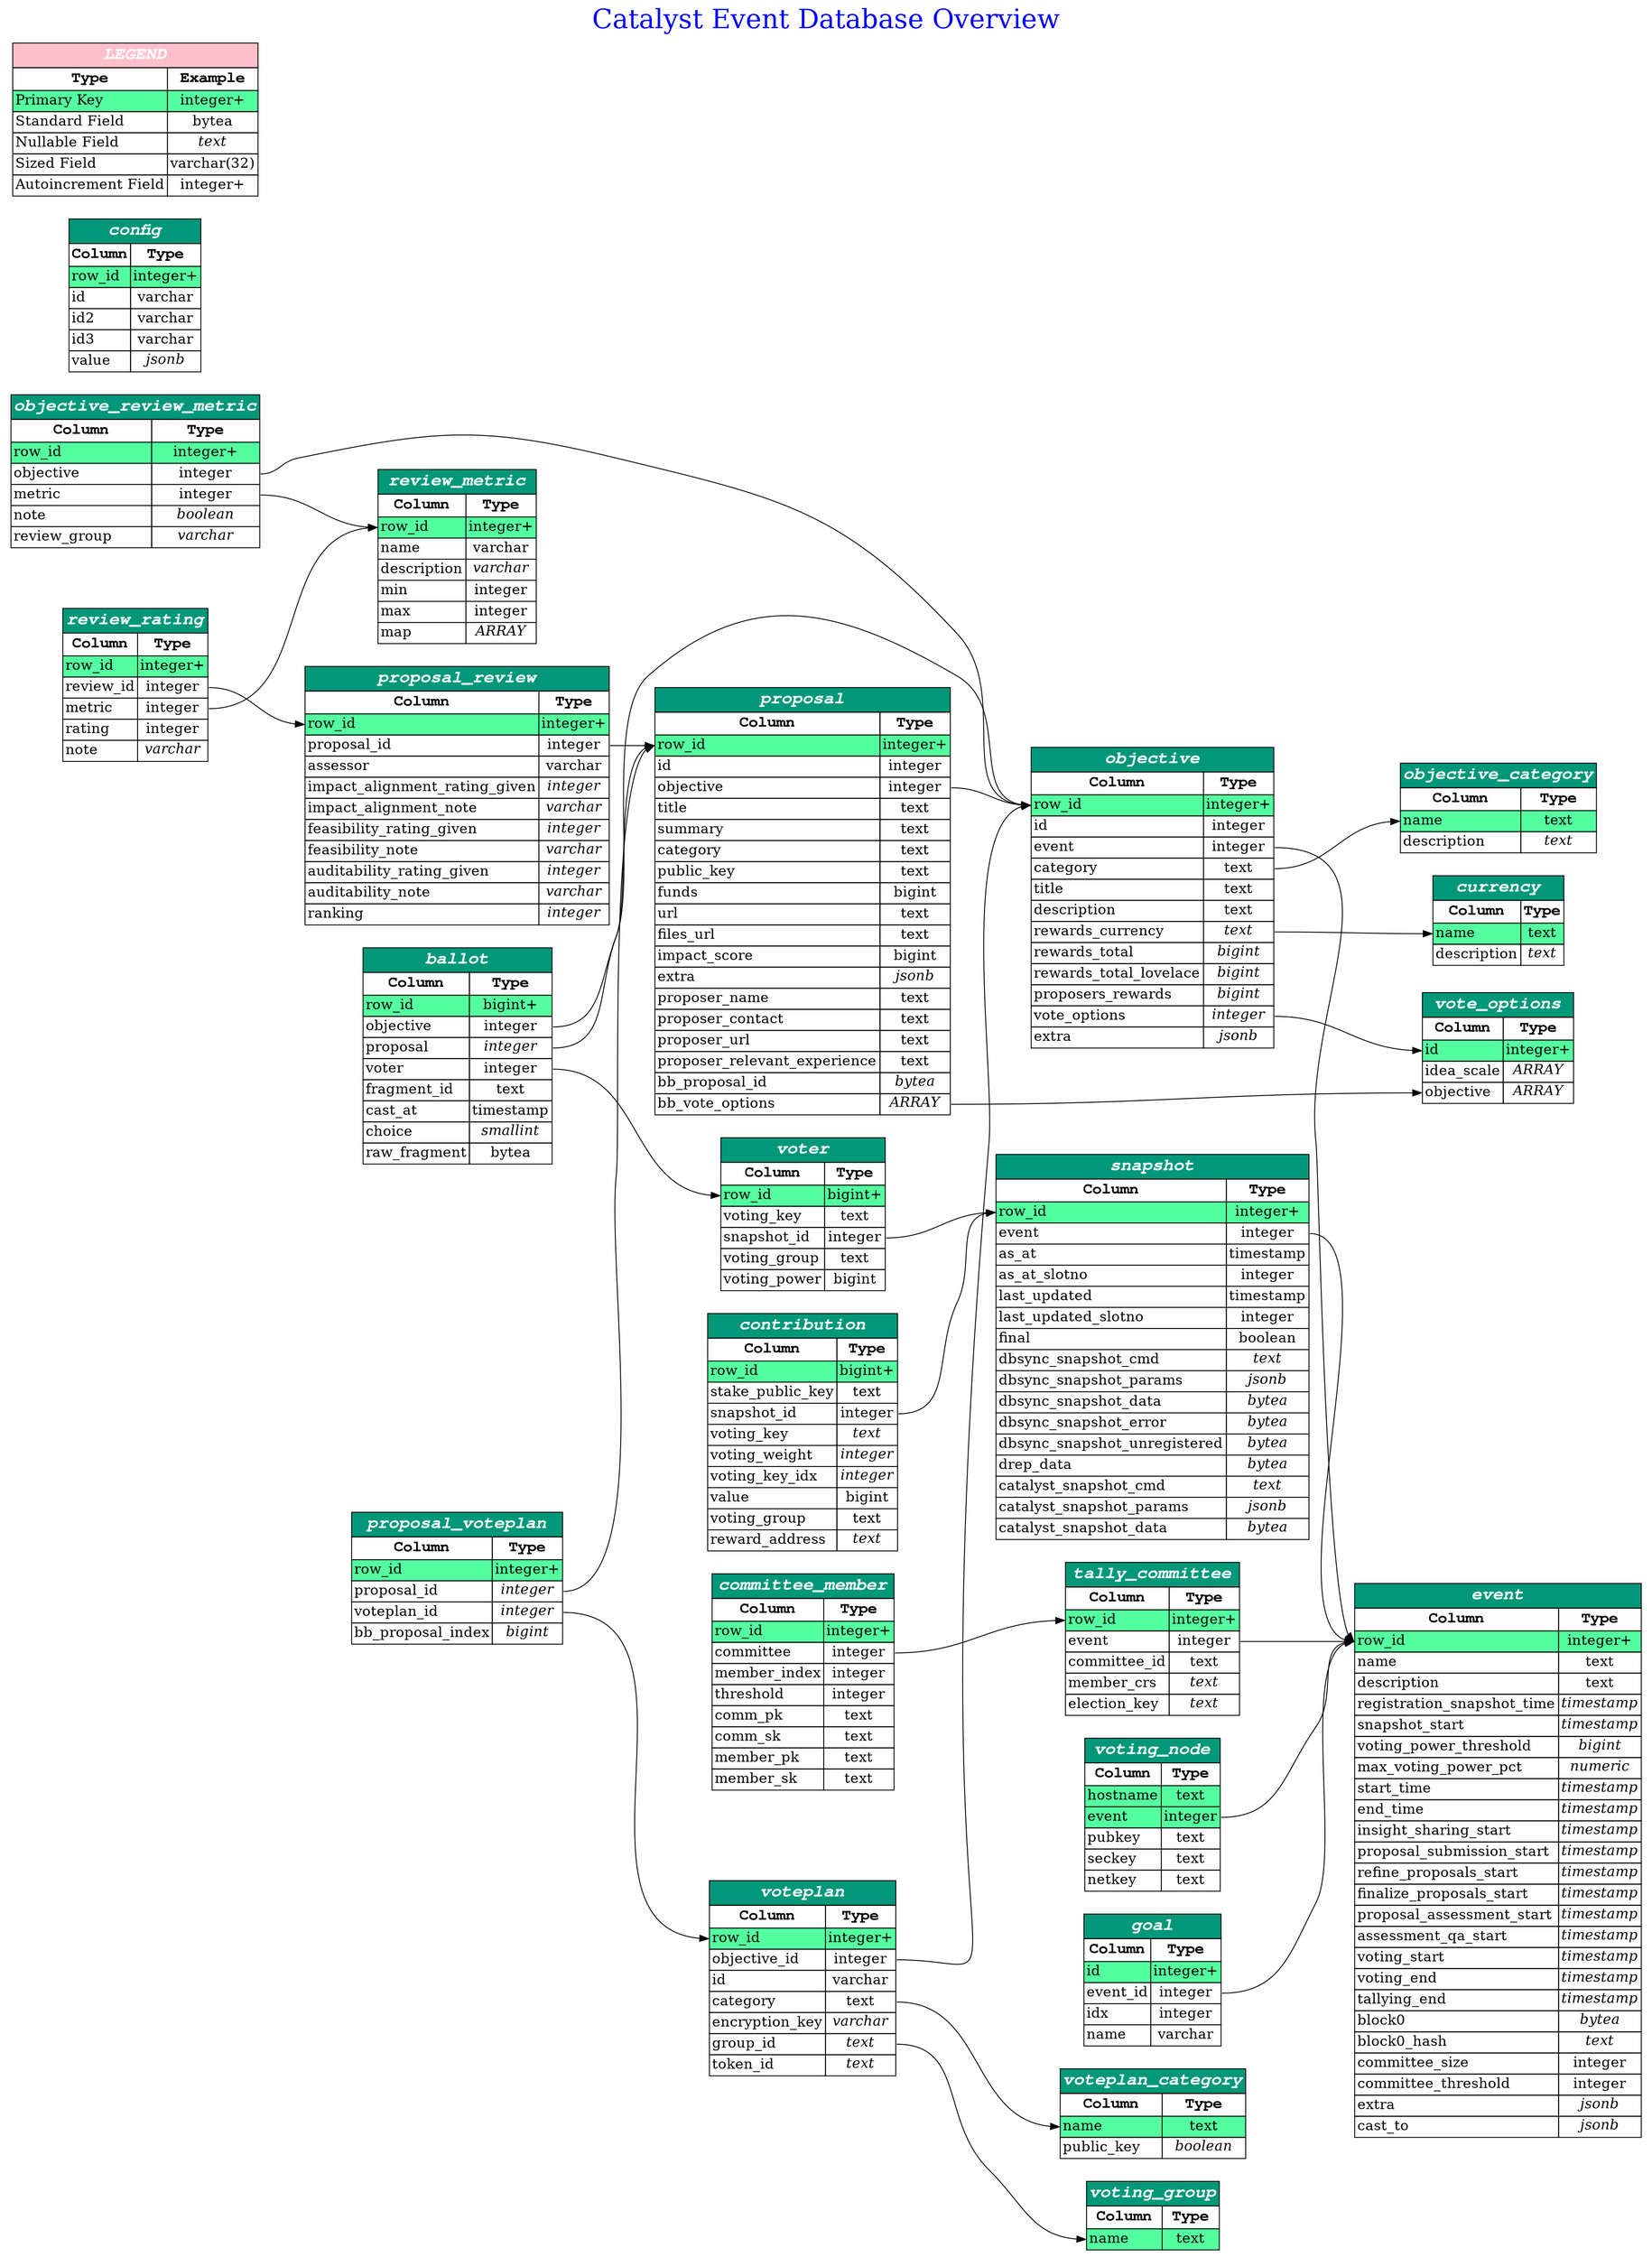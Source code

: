 digraph erd {

    
    label = "Catalyst Event Database Overview"
    labelloc = t
    fontsize = 30
    fontcolor = blue
    

    graph [
        rankdir = "LR"
    ];

    node [
        fontsize = "16"
        shape = "plaintext"
    ];

    edge [
    ];

    
        

    "ballot" [label=<
        <table border='0' cellborder='1' cellspacing='0'>
            <tr>
                <td colspan='2' bgcolor='#009879' port='__title'><font color='white' face='Courier bold italic' point-size='20'><b>ballot</b></font></td>
            </tr>
            <tr>
                <td><font color='black' face='Courier bold' point-size='18' ><b>Column</b></font></td>
                <td><font color='black' face='Courier bold' point-size='18' ><b>Type</b></font></td>
            </tr>

            
            <tr>
                <td port="row_id" bgcolor="seagreen1" align='text'><font>row_id</font><br align='left'/></td>
                <td port="row_id_out" bgcolor="seagreen1" ><font>bigint+</font></td>
            </tr>
            
            <tr>
                <td port="objective"  align='text'><font>objective</font><br align='left'/></td>
                <td port="objective_out"  ><font>integer</font></td>
            </tr>
            
            <tr>
                <td port="proposal"  align='text'><font>proposal</font><br align='left'/></td>
                <td port="proposal_out"  ><font><i>integer</i></font></td>
            </tr>
            
            <tr>
                <td port="voter"  align='text'><font>voter</font><br align='left'/></td>
                <td port="voter_out"  ><font>integer</font></td>
            </tr>
            
            <tr>
                <td port="fragment_id"  align='text'><font>fragment_id</font><br align='left'/></td>
                <td port="fragment_id_out"  ><font>text</font></td>
            </tr>
            
            <tr>
                <td port="cast_at"  align='text'><font>cast_at</font><br align='left'/></td>
                <td port="cast_at_out"  ><font>timestamp</font></td>
            </tr>
            
            <tr>
                <td port="choice"  align='text'><font>choice</font><br align='left'/></td>
                <td port="choice_out"  ><font><i>smallint</i></font></td>
            </tr>
            
            <tr>
                <td port="raw_fragment"  align='text'><font>raw_fragment</font><br align='left'/></td>
                <td port="raw_fragment_out"  ><font>bytea</font></td>
            </tr>
            

        </table>
    >];

        
    
        

    "committee_member" [label=<
        <table border='0' cellborder='1' cellspacing='0'>
            <tr>
                <td colspan='2' bgcolor='#009879' port='__title'><font color='white' face='Courier bold italic' point-size='20'><b>committee_member</b></font></td>
            </tr>
            <tr>
                <td><font color='black' face='Courier bold' point-size='18' ><b>Column</b></font></td>
                <td><font color='black' face='Courier bold' point-size='18' ><b>Type</b></font></td>
            </tr>

            
            <tr>
                <td port="row_id" bgcolor="seagreen1" align='text'><font>row_id</font><br align='left'/></td>
                <td port="row_id_out" bgcolor="seagreen1" ><font>integer+</font></td>
            </tr>
            
            <tr>
                <td port="committee"  align='text'><font>committee</font><br align='left'/></td>
                <td port="committee_out"  ><font>integer</font></td>
            </tr>
            
            <tr>
                <td port="member_index"  align='text'><font>member_index</font><br align='left'/></td>
                <td port="member_index_out"  ><font>integer</font></td>
            </tr>
            
            <tr>
                <td port="threshold"  align='text'><font>threshold</font><br align='left'/></td>
                <td port="threshold_out"  ><font>integer</font></td>
            </tr>
            
            <tr>
                <td port="comm_pk"  align='text'><font>comm_pk</font><br align='left'/></td>
                <td port="comm_pk_out"  ><font>text</font></td>
            </tr>
            
            <tr>
                <td port="comm_sk"  align='text'><font>comm_sk</font><br align='left'/></td>
                <td port="comm_sk_out"  ><font>text</font></td>
            </tr>
            
            <tr>
                <td port="member_pk"  align='text'><font>member_pk</font><br align='left'/></td>
                <td port="member_pk_out"  ><font>text</font></td>
            </tr>
            
            <tr>
                <td port="member_sk"  align='text'><font>member_sk</font><br align='left'/></td>
                <td port="member_sk_out"  ><font>text</font></td>
            </tr>
            

        </table>
    >];

        
    
        

    "config" [label=<
        <table border='0' cellborder='1' cellspacing='0'>
            <tr>
                <td colspan='2' bgcolor='#009879' port='__title'><font color='white' face='Courier bold italic' point-size='20'><b>config</b></font></td>
            </tr>
            <tr>
                <td><font color='black' face='Courier bold' point-size='18' ><b>Column</b></font></td>
                <td><font color='black' face='Courier bold' point-size='18' ><b>Type</b></font></td>
            </tr>

            
            <tr>
                <td port="row_id" bgcolor="seagreen1" align='text'><font>row_id</font><br align='left'/></td>
                <td port="row_id_out" bgcolor="seagreen1" ><font>integer+</font></td>
            </tr>
            
            <tr>
                <td port="id"  align='text'><font>id</font><br align='left'/></td>
                <td port="id_out"  ><font>varchar</font></td>
            </tr>
            
            <tr>
                <td port="id2"  align='text'><font>id2</font><br align='left'/></td>
                <td port="id2_out"  ><font>varchar</font></td>
            </tr>
            
            <tr>
                <td port="id3"  align='text'><font>id3</font><br align='left'/></td>
                <td port="id3_out"  ><font>varchar</font></td>
            </tr>
            
            <tr>
                <td port="value"  align='text'><font>value</font><br align='left'/></td>
                <td port="value_out"  ><font><i>jsonb</i></font></td>
            </tr>
            

        </table>
    >];

        
    
        

    "contribution" [label=<
        <table border='0' cellborder='1' cellspacing='0'>
            <tr>
                <td colspan='2' bgcolor='#009879' port='__title'><font color='white' face='Courier bold italic' point-size='20'><b>contribution</b></font></td>
            </tr>
            <tr>
                <td><font color='black' face='Courier bold' point-size='18' ><b>Column</b></font></td>
                <td><font color='black' face='Courier bold' point-size='18' ><b>Type</b></font></td>
            </tr>

            
            <tr>
                <td port="row_id" bgcolor="seagreen1" align='text'><font>row_id</font><br align='left'/></td>
                <td port="row_id_out" bgcolor="seagreen1" ><font>bigint+</font></td>
            </tr>
            
            <tr>
                <td port="stake_public_key"  align='text'><font>stake_public_key</font><br align='left'/></td>
                <td port="stake_public_key_out"  ><font>text</font></td>
            </tr>
            
            <tr>
                <td port="snapshot_id"  align='text'><font>snapshot_id</font><br align='left'/></td>
                <td port="snapshot_id_out"  ><font>integer</font></td>
            </tr>
            
            <tr>
                <td port="voting_key"  align='text'><font>voting_key</font><br align='left'/></td>
                <td port="voting_key_out"  ><font><i>text</i></font></td>
            </tr>
            
            <tr>
                <td port="voting_weight"  align='text'><font>voting_weight</font><br align='left'/></td>
                <td port="voting_weight_out"  ><font><i>integer</i></font></td>
            </tr>
            
            <tr>
                <td port="voting_key_idx"  align='text'><font>voting_key_idx</font><br align='left'/></td>
                <td port="voting_key_idx_out"  ><font><i>integer</i></font></td>
            </tr>
            
            <tr>
                <td port="value"  align='text'><font>value</font><br align='left'/></td>
                <td port="value_out"  ><font>bigint</font></td>
            </tr>
            
            <tr>
                <td port="voting_group"  align='text'><font>voting_group</font><br align='left'/></td>
                <td port="voting_group_out"  ><font>text</font></td>
            </tr>
            
            <tr>
                <td port="reward_address"  align='text'><font>reward_address</font><br align='left'/></td>
                <td port="reward_address_out"  ><font><i>text</i></font></td>
            </tr>
            

        </table>
    >];

        
    
        

    "currency" [label=<
        <table border='0' cellborder='1' cellspacing='0'>
            <tr>
                <td colspan='2' bgcolor='#009879' port='__title'><font color='white' face='Courier bold italic' point-size='20'><b>currency</b></font></td>
            </tr>
            <tr>
                <td><font color='black' face='Courier bold' point-size='18' ><b>Column</b></font></td>
                <td><font color='black' face='Courier bold' point-size='18' ><b>Type</b></font></td>
            </tr>

            
            <tr>
                <td port="name" bgcolor="seagreen1" align='text'><font>name</font><br align='left'/></td>
                <td port="name_out" bgcolor="seagreen1" ><font>text</font></td>
            </tr>
            
            <tr>
                <td port="description"  align='text'><font>description</font><br align='left'/></td>
                <td port="description_out"  ><font><i>text</i></font></td>
            </tr>
            

        </table>
    >];

        
    
        

    "event" [label=<
        <table border='0' cellborder='1' cellspacing='0'>
            <tr>
                <td colspan='2' bgcolor='#009879' port='__title'><font color='white' face='Courier bold italic' point-size='20'><b>event</b></font></td>
            </tr>
            <tr>
                <td><font color='black' face='Courier bold' point-size='18' ><b>Column</b></font></td>
                <td><font color='black' face='Courier bold' point-size='18' ><b>Type</b></font></td>
            </tr>

            
            <tr>
                <td port="row_id" bgcolor="seagreen1" align='text'><font>row_id</font><br align='left'/></td>
                <td port="row_id_out" bgcolor="seagreen1" ><font>integer+</font></td>
            </tr>
            
            <tr>
                <td port="name"  align='text'><font>name</font><br align='left'/></td>
                <td port="name_out"  ><font>text</font></td>
            </tr>
            
            <tr>
                <td port="description"  align='text'><font>description</font><br align='left'/></td>
                <td port="description_out"  ><font>text</font></td>
            </tr>
            
            <tr>
                <td port="registration_snapshot_time"  align='text'><font>registration_snapshot_time</font><br align='left'/></td>
                <td port="registration_snapshot_time_out"  ><font><i>timestamp</i></font></td>
            </tr>
            
            <tr>
                <td port="snapshot_start"  align='text'><font>snapshot_start</font><br align='left'/></td>
                <td port="snapshot_start_out"  ><font><i>timestamp</i></font></td>
            </tr>
            
            <tr>
                <td port="voting_power_threshold"  align='text'><font>voting_power_threshold</font><br align='left'/></td>
                <td port="voting_power_threshold_out"  ><font><i>bigint</i></font></td>
            </tr>
            
            <tr>
                <td port="max_voting_power_pct"  align='text'><font>max_voting_power_pct</font><br align='left'/></td>
                <td port="max_voting_power_pct_out"  ><font><i>numeric</i></font></td>
            </tr>
            
            <tr>
                <td port="start_time"  align='text'><font>start_time</font><br align='left'/></td>
                <td port="start_time_out"  ><font><i>timestamp</i></font></td>
            </tr>
            
            <tr>
                <td port="end_time"  align='text'><font>end_time</font><br align='left'/></td>
                <td port="end_time_out"  ><font><i>timestamp</i></font></td>
            </tr>
            
            <tr>
                <td port="insight_sharing_start"  align='text'><font>insight_sharing_start</font><br align='left'/></td>
                <td port="insight_sharing_start_out"  ><font><i>timestamp</i></font></td>
            </tr>
            
            <tr>
                <td port="proposal_submission_start"  align='text'><font>proposal_submission_start</font><br align='left'/></td>
                <td port="proposal_submission_start_out"  ><font><i>timestamp</i></font></td>
            </tr>
            
            <tr>
                <td port="refine_proposals_start"  align='text'><font>refine_proposals_start</font><br align='left'/></td>
                <td port="refine_proposals_start_out"  ><font><i>timestamp</i></font></td>
            </tr>
            
            <tr>
                <td port="finalize_proposals_start"  align='text'><font>finalize_proposals_start</font><br align='left'/></td>
                <td port="finalize_proposals_start_out"  ><font><i>timestamp</i></font></td>
            </tr>
            
            <tr>
                <td port="proposal_assessment_start"  align='text'><font>proposal_assessment_start</font><br align='left'/></td>
                <td port="proposal_assessment_start_out"  ><font><i>timestamp</i></font></td>
            </tr>
            
            <tr>
                <td port="assessment_qa_start"  align='text'><font>assessment_qa_start</font><br align='left'/></td>
                <td port="assessment_qa_start_out"  ><font><i>timestamp</i></font></td>
            </tr>
            
            <tr>
                <td port="voting_start"  align='text'><font>voting_start</font><br align='left'/></td>
                <td port="voting_start_out"  ><font><i>timestamp</i></font></td>
            </tr>
            
            <tr>
                <td port="voting_end"  align='text'><font>voting_end</font><br align='left'/></td>
                <td port="voting_end_out"  ><font><i>timestamp</i></font></td>
            </tr>
            
            <tr>
                <td port="tallying_end"  align='text'><font>tallying_end</font><br align='left'/></td>
                <td port="tallying_end_out"  ><font><i>timestamp</i></font></td>
            </tr>
            
            <tr>
                <td port="block0"  align='text'><font>block0</font><br align='left'/></td>
                <td port="block0_out"  ><font><i>bytea</i></font></td>
            </tr>
            
            <tr>
                <td port="block0_hash"  align='text'><font>block0_hash</font><br align='left'/></td>
                <td port="block0_hash_out"  ><font><i>text</i></font></td>
            </tr>
            
            <tr>
                <td port="committee_size"  align='text'><font>committee_size</font><br align='left'/></td>
                <td port="committee_size_out"  ><font>integer</font></td>
            </tr>
            
            <tr>
                <td port="committee_threshold"  align='text'><font>committee_threshold</font><br align='left'/></td>
                <td port="committee_threshold_out"  ><font>integer</font></td>
            </tr>
            
            <tr>
                <td port="extra"  align='text'><font>extra</font><br align='left'/></td>
                <td port="extra_out"  ><font><i>jsonb</i></font></td>
            </tr>
            
            <tr>
                <td port="cast_to"  align='text'><font>cast_to</font><br align='left'/></td>
                <td port="cast_to_out"  ><font><i>jsonb</i></font></td>
            </tr>
            

        </table>
    >];

        
    
        

    "goal" [label=<
        <table border='0' cellborder='1' cellspacing='0'>
            <tr>
                <td colspan='2' bgcolor='#009879' port='__title'><font color='white' face='Courier bold italic' point-size='20'><b>goal</b></font></td>
            </tr>
            <tr>
                <td><font color='black' face='Courier bold' point-size='18' ><b>Column</b></font></td>
                <td><font color='black' face='Courier bold' point-size='18' ><b>Type</b></font></td>
            </tr>

            
            <tr>
                <td port="id" bgcolor="seagreen1" align='text'><font>id</font><br align='left'/></td>
                <td port="id_out" bgcolor="seagreen1" ><font>integer+</font></td>
            </tr>
            
            <tr>
                <td port="event_id"  align='text'><font>event_id</font><br align='left'/></td>
                <td port="event_id_out"  ><font>integer</font></td>
            </tr>
            
            <tr>
                <td port="idx"  align='text'><font>idx</font><br align='left'/></td>
                <td port="idx_out"  ><font>integer</font></td>
            </tr>
            
            <tr>
                <td port="name"  align='text'><font>name</font><br align='left'/></td>
                <td port="name_out"  ><font>varchar</font></td>
            </tr>
            

        </table>
    >];

        
    
        

    "objective" [label=<
        <table border='0' cellborder='1' cellspacing='0'>
            <tr>
                <td colspan='2' bgcolor='#009879' port='__title'><font color='white' face='Courier bold italic' point-size='20'><b>objective</b></font></td>
            </tr>
            <tr>
                <td><font color='black' face='Courier bold' point-size='18' ><b>Column</b></font></td>
                <td><font color='black' face='Courier bold' point-size='18' ><b>Type</b></font></td>
            </tr>

            
            <tr>
                <td port="row_id" bgcolor="seagreen1" align='text'><font>row_id</font><br align='left'/></td>
                <td port="row_id_out" bgcolor="seagreen1" ><font>integer+</font></td>
            </tr>
            
            <tr>
                <td port="id"  align='text'><font>id</font><br align='left'/></td>
                <td port="id_out"  ><font>integer</font></td>
            </tr>
            
            <tr>
                <td port="event"  align='text'><font>event</font><br align='left'/></td>
                <td port="event_out"  ><font>integer</font></td>
            </tr>
            
            <tr>
                <td port="category"  align='text'><font>category</font><br align='left'/></td>
                <td port="category_out"  ><font>text</font></td>
            </tr>
            
            <tr>
                <td port="title"  align='text'><font>title</font><br align='left'/></td>
                <td port="title_out"  ><font>text</font></td>
            </tr>
            
            <tr>
                <td port="description"  align='text'><font>description</font><br align='left'/></td>
                <td port="description_out"  ><font>text</font></td>
            </tr>
            
            <tr>
                <td port="rewards_currency"  align='text'><font>rewards_currency</font><br align='left'/></td>
                <td port="rewards_currency_out"  ><font><i>text</i></font></td>
            </tr>
            
            <tr>
                <td port="rewards_total"  align='text'><font>rewards_total</font><br align='left'/></td>
                <td port="rewards_total_out"  ><font><i>bigint</i></font></td>
            </tr>
            
            <tr>
                <td port="rewards_total_lovelace"  align='text'><font>rewards_total_lovelace</font><br align='left'/></td>
                <td port="rewards_total_lovelace_out"  ><font><i>bigint</i></font></td>
            </tr>
            
            <tr>
                <td port="proposers_rewards"  align='text'><font>proposers_rewards</font><br align='left'/></td>
                <td port="proposers_rewards_out"  ><font><i>bigint</i></font></td>
            </tr>
            
            <tr>
                <td port="vote_options"  align='text'><font>vote_options</font><br align='left'/></td>
                <td port="vote_options_out"  ><font><i>integer</i></font></td>
            </tr>
            
            <tr>
                <td port="extra"  align='text'><font>extra</font><br align='left'/></td>
                <td port="extra_out"  ><font><i>jsonb</i></font></td>
            </tr>
            

        </table>
    >];

        
    
        

    "objective_category" [label=<
        <table border='0' cellborder='1' cellspacing='0'>
            <tr>
                <td colspan='2' bgcolor='#009879' port='__title'><font color='white' face='Courier bold italic' point-size='20'><b>objective_category</b></font></td>
            </tr>
            <tr>
                <td><font color='black' face='Courier bold' point-size='18' ><b>Column</b></font></td>
                <td><font color='black' face='Courier bold' point-size='18' ><b>Type</b></font></td>
            </tr>

            
            <tr>
                <td port="name" bgcolor="seagreen1" align='text'><font>name</font><br align='left'/></td>
                <td port="name_out" bgcolor="seagreen1" ><font>text</font></td>
            </tr>
            
            <tr>
                <td port="description"  align='text'><font>description</font><br align='left'/></td>
                <td port="description_out"  ><font><i>text</i></font></td>
            </tr>
            

        </table>
    >];

        
    
        

    "objective_review_metric" [label=<
        <table border='0' cellborder='1' cellspacing='0'>
            <tr>
                <td colspan='2' bgcolor='#009879' port='__title'><font color='white' face='Courier bold italic' point-size='20'><b>objective_review_metric</b></font></td>
            </tr>
            <tr>
                <td><font color='black' face='Courier bold' point-size='18' ><b>Column</b></font></td>
                <td><font color='black' face='Courier bold' point-size='18' ><b>Type</b></font></td>
            </tr>

            
            <tr>
                <td port="row_id" bgcolor="seagreen1" align='text'><font>row_id</font><br align='left'/></td>
                <td port="row_id_out" bgcolor="seagreen1" ><font>integer+</font></td>
            </tr>
            
            <tr>
                <td port="objective"  align='text'><font>objective</font><br align='left'/></td>
                <td port="objective_out"  ><font>integer</font></td>
            </tr>
            
            <tr>
                <td port="metric"  align='text'><font>metric</font><br align='left'/></td>
                <td port="metric_out"  ><font>integer</font></td>
            </tr>
            
            <tr>
                <td port="note"  align='text'><font>note</font><br align='left'/></td>
                <td port="note_out"  ><font><i>boolean</i></font></td>
            </tr>
            
            <tr>
                <td port="review_group"  align='text'><font>review_group</font><br align='left'/></td>
                <td port="review_group_out"  ><font><i>varchar</i></font></td>
            </tr>
            

        </table>
    >];

        
    
        

    "proposal" [label=<
        <table border='0' cellborder='1' cellspacing='0'>
            <tr>
                <td colspan='2' bgcolor='#009879' port='__title'><font color='white' face='Courier bold italic' point-size='20'><b>proposal</b></font></td>
            </tr>
            <tr>
                <td><font color='black' face='Courier bold' point-size='18' ><b>Column</b></font></td>
                <td><font color='black' face='Courier bold' point-size='18' ><b>Type</b></font></td>
            </tr>

            
            <tr>
                <td port="row_id" bgcolor="seagreen1" align='text'><font>row_id</font><br align='left'/></td>
                <td port="row_id_out" bgcolor="seagreen1" ><font>integer+</font></td>
            </tr>
            
            <tr>
                <td port="id"  align='text'><font>id</font><br align='left'/></td>
                <td port="id_out"  ><font>integer</font></td>
            </tr>
            
            <tr>
                <td port="objective"  align='text'><font>objective</font><br align='left'/></td>
                <td port="objective_out"  ><font>integer</font></td>
            </tr>
            
            <tr>
                <td port="title"  align='text'><font>title</font><br align='left'/></td>
                <td port="title_out"  ><font>text</font></td>
            </tr>
            
            <tr>
                <td port="summary"  align='text'><font>summary</font><br align='left'/></td>
                <td port="summary_out"  ><font>text</font></td>
            </tr>
            
            <tr>
                <td port="category"  align='text'><font>category</font><br align='left'/></td>
                <td port="category_out"  ><font>text</font></td>
            </tr>
            
            <tr>
                <td port="public_key"  align='text'><font>public_key</font><br align='left'/></td>
                <td port="public_key_out"  ><font>text</font></td>
            </tr>
            
            <tr>
                <td port="funds"  align='text'><font>funds</font><br align='left'/></td>
                <td port="funds_out"  ><font>bigint</font></td>
            </tr>
            
            <tr>
                <td port="url"  align='text'><font>url</font><br align='left'/></td>
                <td port="url_out"  ><font>text</font></td>
            </tr>
            
            <tr>
                <td port="files_url"  align='text'><font>files_url</font><br align='left'/></td>
                <td port="files_url_out"  ><font>text</font></td>
            </tr>
            
            <tr>
                <td port="impact_score"  align='text'><font>impact_score</font><br align='left'/></td>
                <td port="impact_score_out"  ><font>bigint</font></td>
            </tr>
            
            <tr>
                <td port="extra"  align='text'><font>extra</font><br align='left'/></td>
                <td port="extra_out"  ><font><i>jsonb</i></font></td>
            </tr>
            
            <tr>
                <td port="proposer_name"  align='text'><font>proposer_name</font><br align='left'/></td>
                <td port="proposer_name_out"  ><font>text</font></td>
            </tr>
            
            <tr>
                <td port="proposer_contact"  align='text'><font>proposer_contact</font><br align='left'/></td>
                <td port="proposer_contact_out"  ><font>text</font></td>
            </tr>
            
            <tr>
                <td port="proposer_url"  align='text'><font>proposer_url</font><br align='left'/></td>
                <td port="proposer_url_out"  ><font>text</font></td>
            </tr>
            
            <tr>
                <td port="proposer_relevant_experience"  align='text'><font>proposer_relevant_experience</font><br align='left'/></td>
                <td port="proposer_relevant_experience_out"  ><font>text</font></td>
            </tr>
            
            <tr>
                <td port="bb_proposal_id"  align='text'><font>bb_proposal_id</font><br align='left'/></td>
                <td port="bb_proposal_id_out"  ><font><i>bytea</i></font></td>
            </tr>
            
            <tr>
                <td port="bb_vote_options"  align='text'><font>bb_vote_options</font><br align='left'/></td>
                <td port="bb_vote_options_out"  ><font><i>ARRAY</i></font></td>
            </tr>
            

        </table>
    >];

        
    
        

    "proposal_review" [label=<
        <table border='0' cellborder='1' cellspacing='0'>
            <tr>
                <td colspan='2' bgcolor='#009879' port='__title'><font color='white' face='Courier bold italic' point-size='20'><b>proposal_review</b></font></td>
            </tr>
            <tr>
                <td><font color='black' face='Courier bold' point-size='18' ><b>Column</b></font></td>
                <td><font color='black' face='Courier bold' point-size='18' ><b>Type</b></font></td>
            </tr>

            
            <tr>
                <td port="row_id" bgcolor="seagreen1" align='text'><font>row_id</font><br align='left'/></td>
                <td port="row_id_out" bgcolor="seagreen1" ><font>integer+</font></td>
            </tr>
            
            <tr>
                <td port="proposal_id"  align='text'><font>proposal_id</font><br align='left'/></td>
                <td port="proposal_id_out"  ><font>integer</font></td>
            </tr>
            
            <tr>
                <td port="assessor"  align='text'><font>assessor</font><br align='left'/></td>
                <td port="assessor_out"  ><font>varchar</font></td>
            </tr>
            
            <tr>
                <td port="impact_alignment_rating_given"  align='text'><font>impact_alignment_rating_given</font><br align='left'/></td>
                <td port="impact_alignment_rating_given_out"  ><font><i>integer</i></font></td>
            </tr>
            
            <tr>
                <td port="impact_alignment_note"  align='text'><font>impact_alignment_note</font><br align='left'/></td>
                <td port="impact_alignment_note_out"  ><font><i>varchar</i></font></td>
            </tr>
            
            <tr>
                <td port="feasibility_rating_given"  align='text'><font>feasibility_rating_given</font><br align='left'/></td>
                <td port="feasibility_rating_given_out"  ><font><i>integer</i></font></td>
            </tr>
            
            <tr>
                <td port="feasibility_note"  align='text'><font>feasibility_note</font><br align='left'/></td>
                <td port="feasibility_note_out"  ><font><i>varchar</i></font></td>
            </tr>
            
            <tr>
                <td port="auditability_rating_given"  align='text'><font>auditability_rating_given</font><br align='left'/></td>
                <td port="auditability_rating_given_out"  ><font><i>integer</i></font></td>
            </tr>
            
            <tr>
                <td port="auditability_note"  align='text'><font>auditability_note</font><br align='left'/></td>
                <td port="auditability_note_out"  ><font><i>varchar</i></font></td>
            </tr>
            
            <tr>
                <td port="ranking"  align='text'><font>ranking</font><br align='left'/></td>
                <td port="ranking_out"  ><font><i>integer</i></font></td>
            </tr>
            

        </table>
    >];

        
    
        

    "proposal_voteplan" [label=<
        <table border='0' cellborder='1' cellspacing='0'>
            <tr>
                <td colspan='2' bgcolor='#009879' port='__title'><font color='white' face='Courier bold italic' point-size='20'><b>proposal_voteplan</b></font></td>
            </tr>
            <tr>
                <td><font color='black' face='Courier bold' point-size='18' ><b>Column</b></font></td>
                <td><font color='black' face='Courier bold' point-size='18' ><b>Type</b></font></td>
            </tr>

            
            <tr>
                <td port="row_id" bgcolor="seagreen1" align='text'><font>row_id</font><br align='left'/></td>
                <td port="row_id_out" bgcolor="seagreen1" ><font>integer+</font></td>
            </tr>
            
            <tr>
                <td port="proposal_id"  align='text'><font>proposal_id</font><br align='left'/></td>
                <td port="proposal_id_out"  ><font><i>integer</i></font></td>
            </tr>
            
            <tr>
                <td port="voteplan_id"  align='text'><font>voteplan_id</font><br align='left'/></td>
                <td port="voteplan_id_out"  ><font><i>integer</i></font></td>
            </tr>
            
            <tr>
                <td port="bb_proposal_index"  align='text'><font>bb_proposal_index</font><br align='left'/></td>
                <td port="bb_proposal_index_out"  ><font><i>bigint</i></font></td>
            </tr>
            

        </table>
    >];

        
    
        

    "review_metric" [label=<
        <table border='0' cellborder='1' cellspacing='0'>
            <tr>
                <td colspan='2' bgcolor='#009879' port='__title'><font color='white' face='Courier bold italic' point-size='20'><b>review_metric</b></font></td>
            </tr>
            <tr>
                <td><font color='black' face='Courier bold' point-size='18' ><b>Column</b></font></td>
                <td><font color='black' face='Courier bold' point-size='18' ><b>Type</b></font></td>
            </tr>

            
            <tr>
                <td port="row_id" bgcolor="seagreen1" align='text'><font>row_id</font><br align='left'/></td>
                <td port="row_id_out" bgcolor="seagreen1" ><font>integer+</font></td>
            </tr>
            
            <tr>
                <td port="name"  align='text'><font>name</font><br align='left'/></td>
                <td port="name_out"  ><font>varchar</font></td>
            </tr>
            
            <tr>
                <td port="description"  align='text'><font>description</font><br align='left'/></td>
                <td port="description_out"  ><font><i>varchar</i></font></td>
            </tr>
            
            <tr>
                <td port="min"  align='text'><font>min</font><br align='left'/></td>
                <td port="min_out"  ><font>integer</font></td>
            </tr>
            
            <tr>
                <td port="max"  align='text'><font>max</font><br align='left'/></td>
                <td port="max_out"  ><font>integer</font></td>
            </tr>
            
            <tr>
                <td port="map"  align='text'><font>map</font><br align='left'/></td>
                <td port="map_out"  ><font><i>ARRAY</i></font></td>
            </tr>
            

        </table>
    >];

        
    
        

    "review_rating" [label=<
        <table border='0' cellborder='1' cellspacing='0'>
            <tr>
                <td colspan='2' bgcolor='#009879' port='__title'><font color='white' face='Courier bold italic' point-size='20'><b>review_rating</b></font></td>
            </tr>
            <tr>
                <td><font color='black' face='Courier bold' point-size='18' ><b>Column</b></font></td>
                <td><font color='black' face='Courier bold' point-size='18' ><b>Type</b></font></td>
            </tr>

            
            <tr>
                <td port="row_id" bgcolor="seagreen1" align='text'><font>row_id</font><br align='left'/></td>
                <td port="row_id_out" bgcolor="seagreen1" ><font>integer+</font></td>
            </tr>
            
            <tr>
                <td port="review_id"  align='text'><font>review_id</font><br align='left'/></td>
                <td port="review_id_out"  ><font>integer</font></td>
            </tr>
            
            <tr>
                <td port="metric"  align='text'><font>metric</font><br align='left'/></td>
                <td port="metric_out"  ><font>integer</font></td>
            </tr>
            
            <tr>
                <td port="rating"  align='text'><font>rating</font><br align='left'/></td>
                <td port="rating_out"  ><font>integer</font></td>
            </tr>
            
            <tr>
                <td port="note"  align='text'><font>note</font><br align='left'/></td>
                <td port="note_out"  ><font><i>varchar</i></font></td>
            </tr>
            

        </table>
    >];

        
    
        

    "snapshot" [label=<
        <table border='0' cellborder='1' cellspacing='0'>
            <tr>
                <td colspan='2' bgcolor='#009879' port='__title'><font color='white' face='Courier bold italic' point-size='20'><b>snapshot</b></font></td>
            </tr>
            <tr>
                <td><font color='black' face='Courier bold' point-size='18' ><b>Column</b></font></td>
                <td><font color='black' face='Courier bold' point-size='18' ><b>Type</b></font></td>
            </tr>

            
            <tr>
                <td port="row_id" bgcolor="seagreen1" align='text'><font>row_id</font><br align='left'/></td>
                <td port="row_id_out" bgcolor="seagreen1" ><font>integer+</font></td>
            </tr>
            
            <tr>
                <td port="event"  align='text'><font>event</font><br align='left'/></td>
                <td port="event_out"  ><font>integer</font></td>
            </tr>
            
            <tr>
                <td port="as_at"  align='text'><font>as_at</font><br align='left'/></td>
                <td port="as_at_out"  ><font>timestamp</font></td>
            </tr>
            
            <tr>
                <td port="as_at_slotno"  align='text'><font>as_at_slotno</font><br align='left'/></td>
                <td port="as_at_slotno_out"  ><font>integer</font></td>
            </tr>
            
            <tr>
                <td port="last_updated"  align='text'><font>last_updated</font><br align='left'/></td>
                <td port="last_updated_out"  ><font>timestamp</font></td>
            </tr>
            
            <tr>
                <td port="last_updated_slotno"  align='text'><font>last_updated_slotno</font><br align='left'/></td>
                <td port="last_updated_slotno_out"  ><font>integer</font></td>
            </tr>
            
            <tr>
                <td port="final"  align='text'><font>final</font><br align='left'/></td>
                <td port="final_out"  ><font>boolean</font></td>
            </tr>
            
            <tr>
                <td port="dbsync_snapshot_cmd"  align='text'><font>dbsync_snapshot_cmd</font><br align='left'/></td>
                <td port="dbsync_snapshot_cmd_out"  ><font><i>text</i></font></td>
            </tr>
            
            <tr>
                <td port="dbsync_snapshot_params"  align='text'><font>dbsync_snapshot_params</font><br align='left'/></td>
                <td port="dbsync_snapshot_params_out"  ><font><i>jsonb</i></font></td>
            </tr>
            
            <tr>
                <td port="dbsync_snapshot_data"  align='text'><font>dbsync_snapshot_data</font><br align='left'/></td>
                <td port="dbsync_snapshot_data_out"  ><font><i>bytea</i></font></td>
            </tr>
            
            <tr>
                <td port="dbsync_snapshot_error"  align='text'><font>dbsync_snapshot_error</font><br align='left'/></td>
                <td port="dbsync_snapshot_error_out"  ><font><i>bytea</i></font></td>
            </tr>
            
            <tr>
                <td port="dbsync_snapshot_unregistered"  align='text'><font>dbsync_snapshot_unregistered</font><br align='left'/></td>
                <td port="dbsync_snapshot_unregistered_out"  ><font><i>bytea</i></font></td>
            </tr>
            
            <tr>
                <td port="drep_data"  align='text'><font>drep_data</font><br align='left'/></td>
                <td port="drep_data_out"  ><font><i>bytea</i></font></td>
            </tr>
            
            <tr>
                <td port="catalyst_snapshot_cmd"  align='text'><font>catalyst_snapshot_cmd</font><br align='left'/></td>
                <td port="catalyst_snapshot_cmd_out"  ><font><i>text</i></font></td>
            </tr>
            
            <tr>
                <td port="catalyst_snapshot_params"  align='text'><font>catalyst_snapshot_params</font><br align='left'/></td>
                <td port="catalyst_snapshot_params_out"  ><font><i>jsonb</i></font></td>
            </tr>
            
            <tr>
                <td port="catalyst_snapshot_data"  align='text'><font>catalyst_snapshot_data</font><br align='left'/></td>
                <td port="catalyst_snapshot_data_out"  ><font><i>bytea</i></font></td>
            </tr>
            

        </table>
    >];

        
    
        

    "tally_committee" [label=<
        <table border='0' cellborder='1' cellspacing='0'>
            <tr>
                <td colspan='2' bgcolor='#009879' port='__title'><font color='white' face='Courier bold italic' point-size='20'><b>tally_committee</b></font></td>
            </tr>
            <tr>
                <td><font color='black' face='Courier bold' point-size='18' ><b>Column</b></font></td>
                <td><font color='black' face='Courier bold' point-size='18' ><b>Type</b></font></td>
            </tr>

            
            <tr>
                <td port="row_id" bgcolor="seagreen1" align='text'><font>row_id</font><br align='left'/></td>
                <td port="row_id_out" bgcolor="seagreen1" ><font>integer+</font></td>
            </tr>
            
            <tr>
                <td port="event"  align='text'><font>event</font><br align='left'/></td>
                <td port="event_out"  ><font>integer</font></td>
            </tr>
            
            <tr>
                <td port="committee_id"  align='text'><font>committee_id</font><br align='left'/></td>
                <td port="committee_id_out"  ><font>text</font></td>
            </tr>
            
            <tr>
                <td port="member_crs"  align='text'><font>member_crs</font><br align='left'/></td>
                <td port="member_crs_out"  ><font><i>text</i></font></td>
            </tr>
            
            <tr>
                <td port="election_key"  align='text'><font>election_key</font><br align='left'/></td>
                <td port="election_key_out"  ><font><i>text</i></font></td>
            </tr>
            

        </table>
    >];

        
    
        

    "vote_options" [label=<
        <table border='0' cellborder='1' cellspacing='0'>
            <tr>
                <td colspan='2' bgcolor='#009879' port='__title'><font color='white' face='Courier bold italic' point-size='20'><b>vote_options</b></font></td>
            </tr>
            <tr>
                <td><font color='black' face='Courier bold' point-size='18' ><b>Column</b></font></td>
                <td><font color='black' face='Courier bold' point-size='18' ><b>Type</b></font></td>
            </tr>

            
            <tr>
                <td port="id" bgcolor="seagreen1" align='text'><font>id</font><br align='left'/></td>
                <td port="id_out" bgcolor="seagreen1" ><font>integer+</font></td>
            </tr>
            
            <tr>
                <td port="idea_scale"  align='text'><font>idea_scale</font><br align='left'/></td>
                <td port="idea_scale_out"  ><font><i>ARRAY</i></font></td>
            </tr>
            
            <tr>
                <td port="objective"  align='text'><font>objective</font><br align='left'/></td>
                <td port="objective_out"  ><font><i>ARRAY</i></font></td>
            </tr>
            

        </table>
    >];

        
    
        

    "voteplan" [label=<
        <table border='0' cellborder='1' cellspacing='0'>
            <tr>
                <td colspan='2' bgcolor='#009879' port='__title'><font color='white' face='Courier bold italic' point-size='20'><b>voteplan</b></font></td>
            </tr>
            <tr>
                <td><font color='black' face='Courier bold' point-size='18' ><b>Column</b></font></td>
                <td><font color='black' face='Courier bold' point-size='18' ><b>Type</b></font></td>
            </tr>

            
            <tr>
                <td port="row_id" bgcolor="seagreen1" align='text'><font>row_id</font><br align='left'/></td>
                <td port="row_id_out" bgcolor="seagreen1" ><font>integer+</font></td>
            </tr>
            
            <tr>
                <td port="objective_id"  align='text'><font>objective_id</font><br align='left'/></td>
                <td port="objective_id_out"  ><font>integer</font></td>
            </tr>
            
            <tr>
                <td port="id"  align='text'><font>id</font><br align='left'/></td>
                <td port="id_out"  ><font>varchar</font></td>
            </tr>
            
            <tr>
                <td port="category"  align='text'><font>category</font><br align='left'/></td>
                <td port="category_out"  ><font>text</font></td>
            </tr>
            
            <tr>
                <td port="encryption_key"  align='text'><font>encryption_key</font><br align='left'/></td>
                <td port="encryption_key_out"  ><font><i>varchar</i></font></td>
            </tr>
            
            <tr>
                <td port="group_id"  align='text'><font>group_id</font><br align='left'/></td>
                <td port="group_id_out"  ><font><i>text</i></font></td>
            </tr>
            
            <tr>
                <td port="token_id"  align='text'><font>token_id</font><br align='left'/></td>
                <td port="token_id_out"  ><font><i>text</i></font></td>
            </tr>
            

        </table>
    >];

        
    
        

    "voteplan_category" [label=<
        <table border='0' cellborder='1' cellspacing='0'>
            <tr>
                <td colspan='2' bgcolor='#009879' port='__title'><font color='white' face='Courier bold italic' point-size='20'><b>voteplan_category</b></font></td>
            </tr>
            <tr>
                <td><font color='black' face='Courier bold' point-size='18' ><b>Column</b></font></td>
                <td><font color='black' face='Courier bold' point-size='18' ><b>Type</b></font></td>
            </tr>

            
            <tr>
                <td port="name" bgcolor="seagreen1" align='text'><font>name</font><br align='left'/></td>
                <td port="name_out" bgcolor="seagreen1" ><font>text</font></td>
            </tr>
            
            <tr>
                <td port="public_key"  align='text'><font>public_key</font><br align='left'/></td>
                <td port="public_key_out"  ><font><i>boolean</i></font></td>
            </tr>
            

        </table>
    >];

        
    
        

    "voter" [label=<
        <table border='0' cellborder='1' cellspacing='0'>
            <tr>
                <td colspan='2' bgcolor='#009879' port='__title'><font color='white' face='Courier bold italic' point-size='20'><b>voter</b></font></td>
            </tr>
            <tr>
                <td><font color='black' face='Courier bold' point-size='18' ><b>Column</b></font></td>
                <td><font color='black' face='Courier bold' point-size='18' ><b>Type</b></font></td>
            </tr>

            
            <tr>
                <td port="row_id" bgcolor="seagreen1" align='text'><font>row_id</font><br align='left'/></td>
                <td port="row_id_out" bgcolor="seagreen1" ><font>bigint+</font></td>
            </tr>
            
            <tr>
                <td port="voting_key"  align='text'><font>voting_key</font><br align='left'/></td>
                <td port="voting_key_out"  ><font>text</font></td>
            </tr>
            
            <tr>
                <td port="snapshot_id"  align='text'><font>snapshot_id</font><br align='left'/></td>
                <td port="snapshot_id_out"  ><font>integer</font></td>
            </tr>
            
            <tr>
                <td port="voting_group"  align='text'><font>voting_group</font><br align='left'/></td>
                <td port="voting_group_out"  ><font>text</font></td>
            </tr>
            
            <tr>
                <td port="voting_power"  align='text'><font>voting_power</font><br align='left'/></td>
                <td port="voting_power_out"  ><font>bigint</font></td>
            </tr>
            

        </table>
    >];

        
    
        

    "voting_group" [label=<
        <table border='0' cellborder='1' cellspacing='0'>
            <tr>
                <td colspan='2' bgcolor='#009879' port='__title'><font color='white' face='Courier bold italic' point-size='20'><b>voting_group</b></font></td>
            </tr>
            <tr>
                <td><font color='black' face='Courier bold' point-size='18' ><b>Column</b></font></td>
                <td><font color='black' face='Courier bold' point-size='18' ><b>Type</b></font></td>
            </tr>

            
            <tr>
                <td port="name" bgcolor="seagreen1" align='text'><font>name</font><br align='left'/></td>
                <td port="name_out" bgcolor="seagreen1" ><font>text</font></td>
            </tr>
            

        </table>
    >];

        
    
        

    "voting_node" [label=<
        <table border='0' cellborder='1' cellspacing='0'>
            <tr>
                <td colspan='2' bgcolor='#009879' port='__title'><font color='white' face='Courier bold italic' point-size='20'><b>voting_node</b></font></td>
            </tr>
            <tr>
                <td><font color='black' face='Courier bold' point-size='18' ><b>Column</b></font></td>
                <td><font color='black' face='Courier bold' point-size='18' ><b>Type</b></font></td>
            </tr>

            
            <tr>
                <td port="hostname" bgcolor="seagreen1" align='text'><font>hostname</font><br align='left'/></td>
                <td port="hostname_out" bgcolor="seagreen1" ><font>text</font></td>
            </tr>
            
            <tr>
                <td port="event" bgcolor="seagreen1" align='text'><font>event</font><br align='left'/></td>
                <td port="event_out" bgcolor="seagreen1" ><font>integer</font></td>
            </tr>
            
            <tr>
                <td port="pubkey"  align='text'><font>pubkey</font><br align='left'/></td>
                <td port="pubkey_out"  ><font>text</font></td>
            </tr>
            
            <tr>
                <td port="seckey"  align='text'><font>seckey</font><br align='left'/></td>
                <td port="seckey_out"  ><font>text</font></td>
            </tr>
            
            <tr>
                <td port="netkey"  align='text'><font>netkey</font><br align='left'/></td>
                <td port="netkey_out"  ><font>text</font></td>
            </tr>
            

        </table>
    >];

        
    

    


    "LEGEND" [label=<
        <table border='0' cellborder='1' cellspacing='0'>
            <tr>
                <td colspan='2' bgcolor='Pink' port='__title'><font color='white' face='Courier bold italic' point-size='20'><b>LEGEND</b></font></td>
            </tr>
            <tr>
                <td><font color='black' face='Courier bold' point-size='18'><b>Type</b></font></td>
                <td><font color='black' face='Courier bold' point-size='18'><b>Example</b></font></td>
            </tr>

            <tr>
                <td align='text' bgcolor="seagreen1" ><font>Primary Key</font><br align='left'/></td>
                <td  bgcolor="seagreen1" ><font>integer+</font></td>
            </tr>


            <tr>
                <td align='text'><font>Standard Field</font><br align='left'/></td>
                <td><font>bytea</font></td>
            </tr>

            <tr>
                <td align='text'><font>Nullable Field</font><br align='left'/></td>
                <td><font><i>text</i></font></td>
            </tr>

            <tr>
                <td align='text'><font>Sized Field</font><br align='left'/></td>
                <td><font>varchar(32)</font></td>
            </tr>

            <tr>
                <td align='text'><font>Autoincrement Field</font><br align='left'/></td>
                <td><font>integer+</font></td>
            </tr>

        </table>
    >];

    
    "goal":"event_id_out" -> "event":"row_id"
    
    "objective":"event_out" -> "event":"row_id"
    
    "objective":"category_out" -> "objective_category":"name"
    
    "objective":"rewards_currency_out" -> "currency":"name"
    
    "objective":"vote_options_out" -> "vote_options":"id"
    
    "proposal":"objective_out" -> "objective":"row_id"
    
    "proposal":"bb_vote_options_out" -> "vote_options":"objective"
    
    "proposal_review":"proposal_id_out" -> "proposal":"row_id"
    
    "objective_review_metric":"objective_out" -> "objective":"row_id"
    
    "objective_review_metric":"metric_out" -> "review_metric":"row_id"
    
    "review_rating":"review_id_out" -> "proposal_review":"row_id"
    
    "review_rating":"metric_out" -> "review_metric":"row_id"
    
    "voteplan":"objective_id_out" -> "objective":"row_id"
    
    "voteplan":"category_out" -> "voteplan_category":"name"
    
    "voteplan":"group_id_out" -> "voting_group":"name"
    
    "proposal_voteplan":"proposal_id_out" -> "proposal":"row_id"
    
    "proposal_voteplan":"voteplan_id_out" -> "voteplan":"row_id"
    
    "snapshot":"event_out" -> "event":"row_id"
    
    "voter":"snapshot_id_out" -> "snapshot":"row_id"
    
    "contribution":"snapshot_id_out" -> "snapshot":"row_id"
    
    "ballot":"voter_out" -> "voter":"row_id"
    
    "ballot":"objective_out" -> "objective":"row_id"
    
    "ballot":"proposal_out" -> "proposal":"row_id"
    
    "voting_node":"event_out" -> "event":"row_id"
    
    "tally_committee":"event_out" -> "event":"row_id"
    
    "committee_member":"committee_out" -> "tally_committee":"row_id"
    


}
